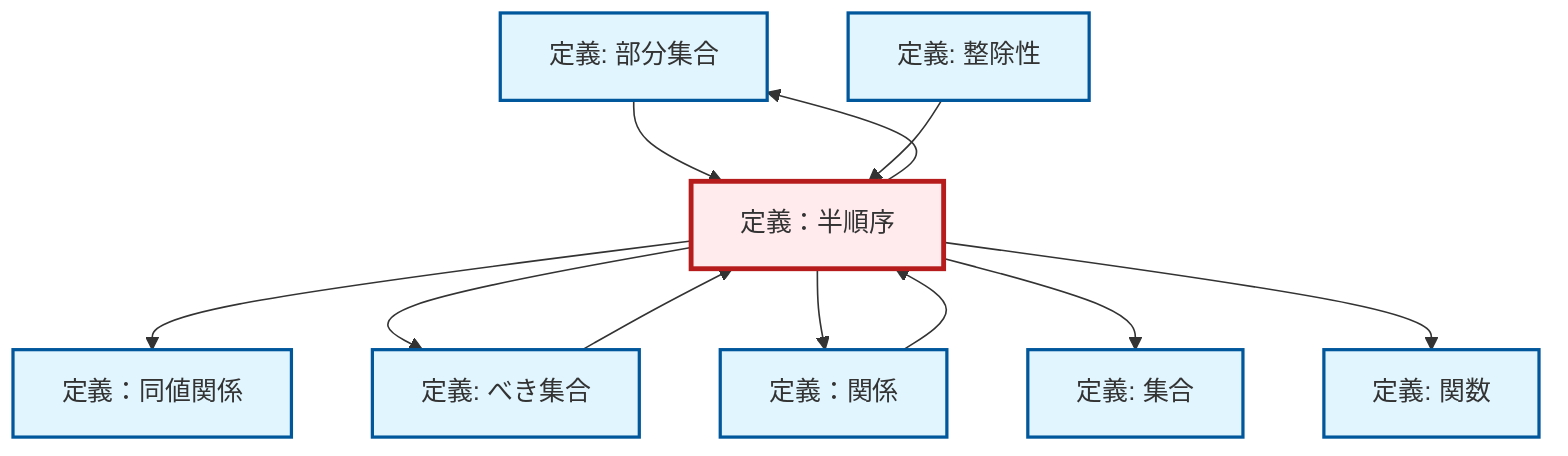 graph TD
    classDef definition fill:#e1f5fe,stroke:#01579b,stroke-width:2px
    classDef theorem fill:#f3e5f5,stroke:#4a148c,stroke-width:2px
    classDef axiom fill:#fff3e0,stroke:#e65100,stroke-width:2px
    classDef example fill:#e8f5e9,stroke:#1b5e20,stroke-width:2px
    classDef current fill:#ffebee,stroke:#b71c1c,stroke-width:3px
    def-set["定義: 集合"]:::definition
    def-subset["定義: 部分集合"]:::definition
    def-equivalence-relation["定義：同値関係"]:::definition
    def-relation["定義：関係"]:::definition
    def-power-set["定義: べき集合"]:::definition
    def-divisibility["定義: 整除性"]:::definition
    def-partial-order["定義：半順序"]:::definition
    def-function["定義: 関数"]:::definition
    def-power-set --> def-partial-order
    def-subset --> def-partial-order
    def-partial-order --> def-equivalence-relation
    def-partial-order --> def-power-set
    def-partial-order --> def-subset
    def-divisibility --> def-partial-order
    def-relation --> def-partial-order
    def-partial-order --> def-relation
    def-partial-order --> def-set
    def-partial-order --> def-function
    class def-partial-order current